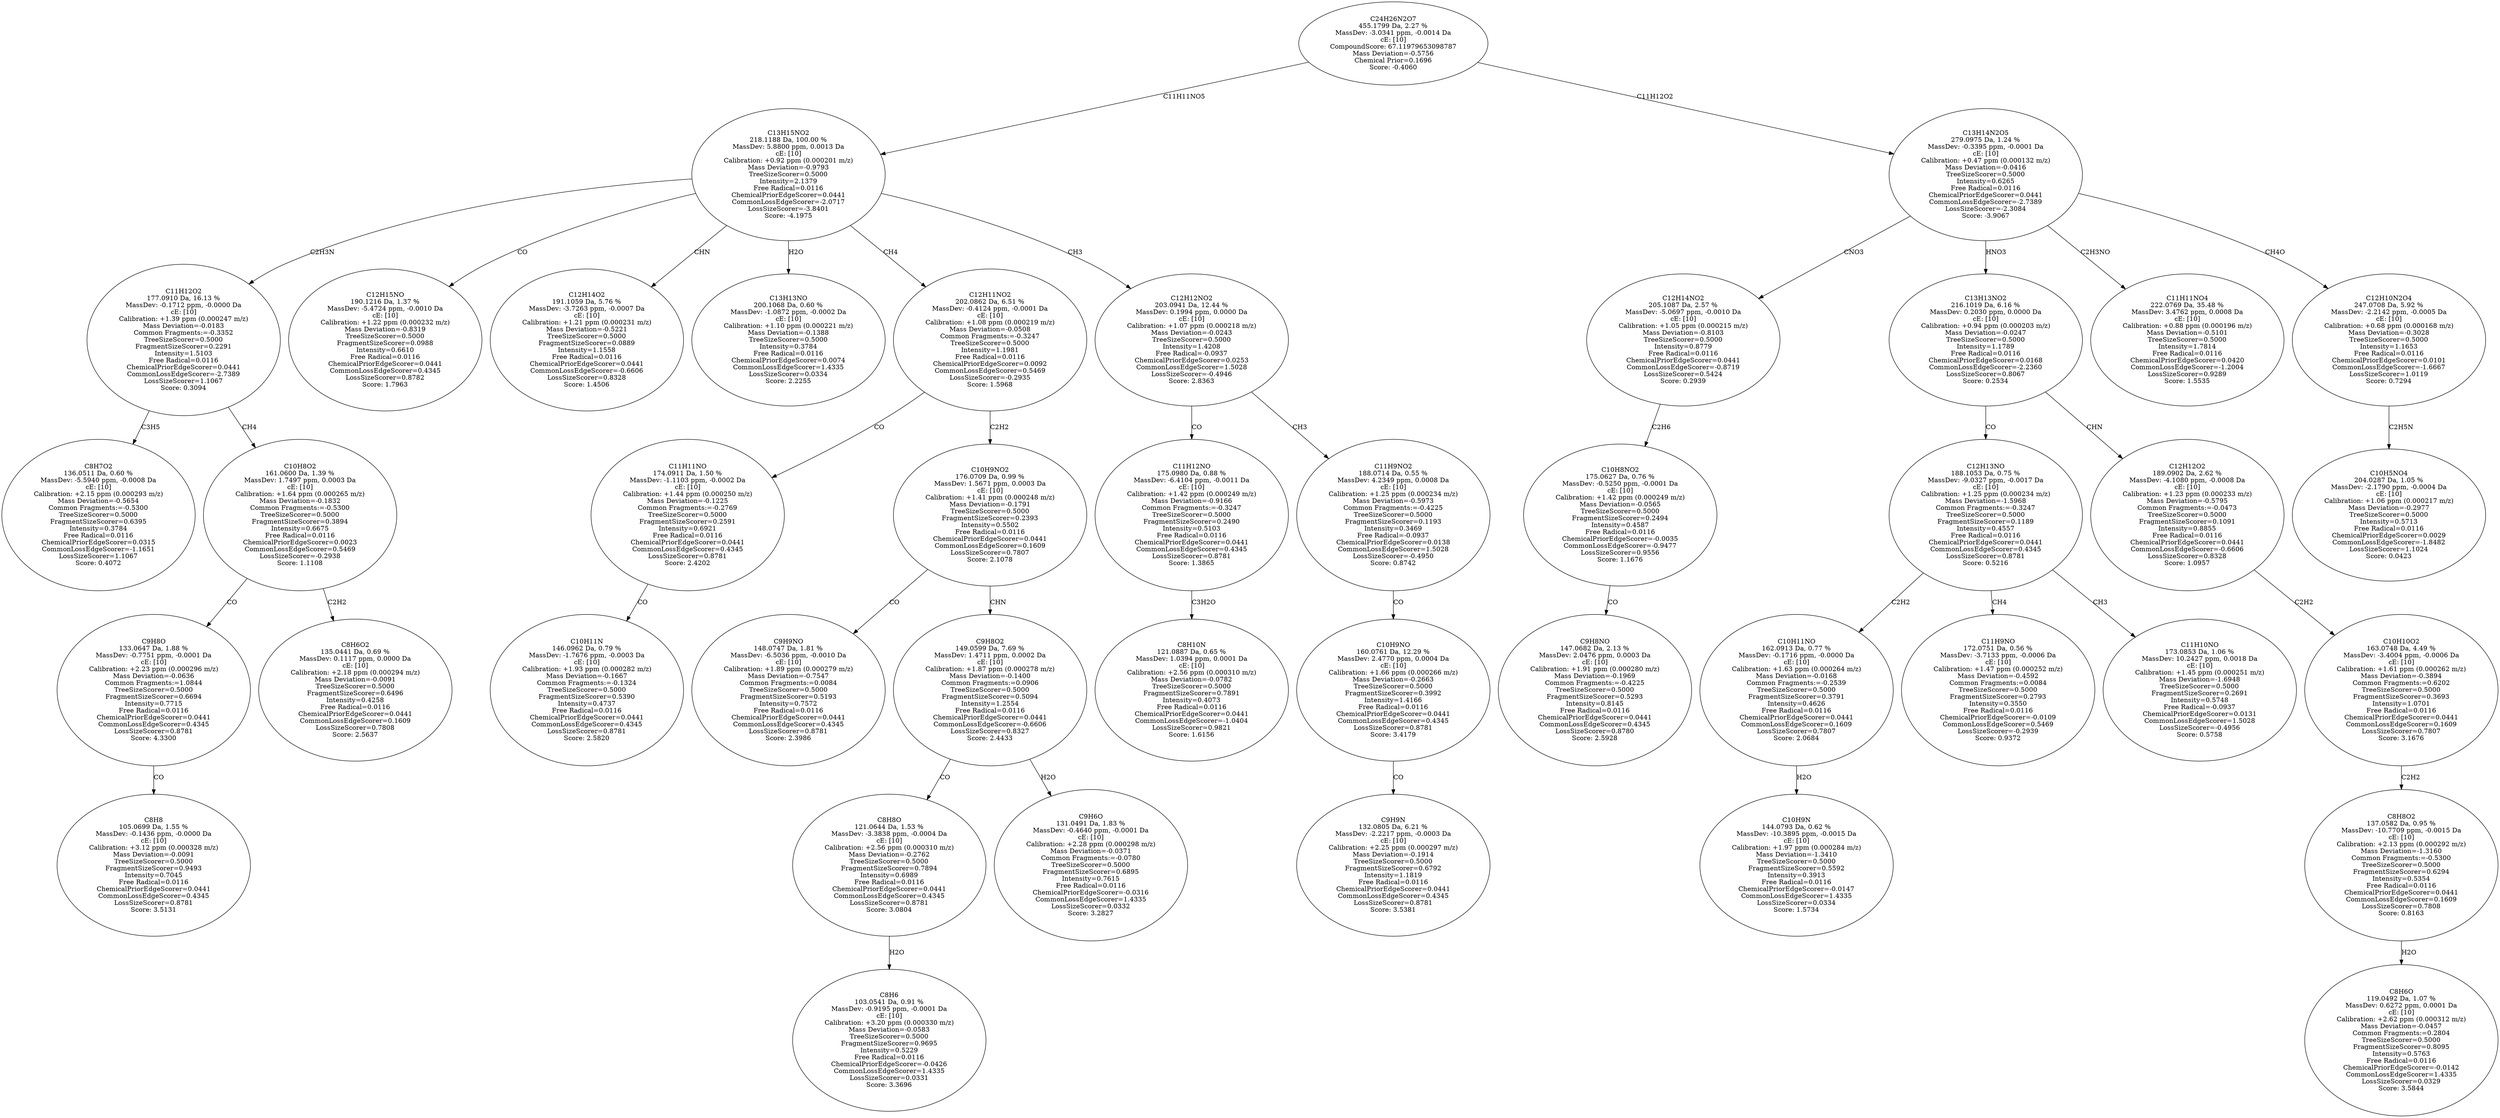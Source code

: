 strict digraph {
v1 [label="C8H7O2\n136.0511 Da, 0.60 %\nMassDev: -5.5940 ppm, -0.0008 Da\ncE: [10]\nCalibration: +2.15 ppm (0.000293 m/z)\nMass Deviation=-0.5654\nCommon Fragments:=-0.5300\nTreeSizeScorer=0.5000\nFragmentSizeScorer=0.6395\nIntensity=0.3784\nFree Radical=0.0116\nChemicalPriorEdgeScorer=0.0315\nCommonLossEdgeScorer=-1.1651\nLossSizeScorer=1.1067\nScore: 0.4072"];
v2 [label="C8H8\n105.0699 Da, 1.55 %\nMassDev: -0.1436 ppm, -0.0000 Da\ncE: [10]\nCalibration: +3.12 ppm (0.000328 m/z)\nMass Deviation=-0.0091\nTreeSizeScorer=0.5000\nFragmentSizeScorer=0.9493\nIntensity=0.7045\nFree Radical=0.0116\nChemicalPriorEdgeScorer=0.0441\nCommonLossEdgeScorer=0.4345\nLossSizeScorer=0.8781\nScore: 3.5131"];
v3 [label="C9H8O\n133.0647 Da, 1.88 %\nMassDev: -0.7751 ppm, -0.0001 Da\ncE: [10]\nCalibration: +2.23 ppm (0.000296 m/z)\nMass Deviation=-0.0636\nCommon Fragments:=1.0844\nTreeSizeScorer=0.5000\nFragmentSizeScorer=0.6694\nIntensity=0.7715\nFree Radical=0.0116\nChemicalPriorEdgeScorer=0.0441\nCommonLossEdgeScorer=0.4345\nLossSizeScorer=0.8781\nScore: 4.3300"];
v4 [label="C8H6O2\n135.0441 Da, 0.69 %\nMassDev: 0.1117 ppm, 0.0000 Da\ncE: [10]\nCalibration: +2.18 ppm (0.000294 m/z)\nMass Deviation=-0.0091\nTreeSizeScorer=0.5000\nFragmentSizeScorer=0.6496\nIntensity=0.4258\nFree Radical=0.0116\nChemicalPriorEdgeScorer=0.0441\nCommonLossEdgeScorer=0.1609\nLossSizeScorer=0.7808\nScore: 2.5637"];
v5 [label="C10H8O2\n161.0600 Da, 1.39 %\nMassDev: 1.7497 ppm, 0.0003 Da\ncE: [10]\nCalibration: +1.64 ppm (0.000265 m/z)\nMass Deviation=-0.1832\nCommon Fragments:=-0.5300\nTreeSizeScorer=0.5000\nFragmentSizeScorer=0.3894\nIntensity=0.6675\nFree Radical=0.0116\nChemicalPriorEdgeScorer=0.0023\nCommonLossEdgeScorer=0.5469\nLossSizeScorer=-0.2938\nScore: 1.1108"];
v6 [label="C11H12O2\n177.0910 Da, 16.13 %\nMassDev: -0.1712 ppm, -0.0000 Da\ncE: [10]\nCalibration: +1.39 ppm (0.000247 m/z)\nMass Deviation=-0.0183\nCommon Fragments:=-0.3352\nTreeSizeScorer=0.5000\nFragmentSizeScorer=0.2291\nIntensity=1.5103\nFree Radical=0.0116\nChemicalPriorEdgeScorer=0.0441\nCommonLossEdgeScorer=-2.7389\nLossSizeScorer=1.1067\nScore: 0.3094"];
v7 [label="C12H15NO\n190.1216 Da, 1.37 %\nMassDev: -5.4724 ppm, -0.0010 Da\ncE: [10]\nCalibration: +1.22 ppm (0.000232 m/z)\nMass Deviation=-0.8319\nTreeSizeScorer=0.5000\nFragmentSizeScorer=0.0988\nIntensity=0.6610\nFree Radical=0.0116\nChemicalPriorEdgeScorer=0.0441\nCommonLossEdgeScorer=0.4345\nLossSizeScorer=0.8782\nScore: 1.7963"];
v8 [label="C12H14O2\n191.1059 Da, 5.76 %\nMassDev: -3.7263 ppm, -0.0007 Da\ncE: [10]\nCalibration: +1.21 ppm (0.000231 m/z)\nMass Deviation=-0.5221\nTreeSizeScorer=0.5000\nFragmentSizeScorer=0.0889\nIntensity=1.1558\nFree Radical=0.0116\nChemicalPriorEdgeScorer=0.0441\nCommonLossEdgeScorer=-0.6606\nLossSizeScorer=0.8328\nScore: 1.4506"];
v9 [label="C13H13NO\n200.1068 Da, 0.60 %\nMassDev: -1.0872 ppm, -0.0002 Da\ncE: [10]\nCalibration: +1.10 ppm (0.000221 m/z)\nMass Deviation=-0.1388\nTreeSizeScorer=0.5000\nIntensity=0.3784\nFree Radical=0.0116\nChemicalPriorEdgeScorer=0.0074\nCommonLossEdgeScorer=1.4335\nLossSizeScorer=0.0334\nScore: 2.2255"];
v10 [label="C10H11N\n146.0962 Da, 0.79 %\nMassDev: -1.7676 ppm, -0.0003 Da\ncE: [10]\nCalibration: +1.93 ppm (0.000282 m/z)\nMass Deviation=-0.1667\nCommon Fragments:=-0.1324\nTreeSizeScorer=0.5000\nFragmentSizeScorer=0.5390\nIntensity=0.4737\nFree Radical=0.0116\nChemicalPriorEdgeScorer=0.0441\nCommonLossEdgeScorer=0.4345\nLossSizeScorer=0.8781\nScore: 2.5820"];
v11 [label="C11H11NO\n174.0911 Da, 1.50 %\nMassDev: -1.1103 ppm, -0.0002 Da\ncE: [10]\nCalibration: +1.44 ppm (0.000250 m/z)\nMass Deviation=-0.1225\nCommon Fragments:=-0.2769\nTreeSizeScorer=0.5000\nFragmentSizeScorer=0.2591\nIntensity=0.6921\nFree Radical=0.0116\nChemicalPriorEdgeScorer=0.0441\nCommonLossEdgeScorer=0.4345\nLossSizeScorer=0.8781\nScore: 2.4202"];
v12 [label="C9H9NO\n148.0747 Da, 1.81 %\nMassDev: -6.5036 ppm, -0.0010 Da\ncE: [10]\nCalibration: +1.89 ppm (0.000279 m/z)\nMass Deviation=-0.7547\nCommon Fragments:=0.0084\nTreeSizeScorer=0.5000\nFragmentSizeScorer=0.5193\nIntensity=0.7572\nFree Radical=0.0116\nChemicalPriorEdgeScorer=0.0441\nCommonLossEdgeScorer=0.4345\nLossSizeScorer=0.8781\nScore: 2.3986"];
v13 [label="C8H6\n103.0541 Da, 0.91 %\nMassDev: -0.9195 ppm, -0.0001 Da\ncE: [10]\nCalibration: +3.20 ppm (0.000330 m/z)\nMass Deviation=-0.0583\nTreeSizeScorer=0.5000\nFragmentSizeScorer=0.9695\nIntensity=0.5229\nFree Radical=0.0116\nChemicalPriorEdgeScorer=-0.0426\nCommonLossEdgeScorer=1.4335\nLossSizeScorer=0.0331\nScore: 3.3696"];
v14 [label="C8H8O\n121.0644 Da, 1.53 %\nMassDev: -3.3838 ppm, -0.0004 Da\ncE: [10]\nCalibration: +2.56 ppm (0.000310 m/z)\nMass Deviation=-0.2762\nTreeSizeScorer=0.5000\nFragmentSizeScorer=0.7894\nIntensity=0.6989\nFree Radical=0.0116\nChemicalPriorEdgeScorer=0.0441\nCommonLossEdgeScorer=0.4345\nLossSizeScorer=0.8781\nScore: 3.0804"];
v15 [label="C9H6O\n131.0491 Da, 1.83 %\nMassDev: -0.4640 ppm, -0.0001 Da\ncE: [10]\nCalibration: +2.28 ppm (0.000298 m/z)\nMass Deviation=-0.0371\nCommon Fragments:=-0.0780\nTreeSizeScorer=0.5000\nFragmentSizeScorer=0.6895\nIntensity=0.7615\nFree Radical=0.0116\nChemicalPriorEdgeScorer=-0.0316\nCommonLossEdgeScorer=1.4335\nLossSizeScorer=0.0332\nScore: 3.2827"];
v16 [label="C9H8O2\n149.0599 Da, 7.69 %\nMassDev: 1.4711 ppm, 0.0002 Da\ncE: [10]\nCalibration: +1.87 ppm (0.000278 m/z)\nMass Deviation=-0.1400\nCommon Fragments:=0.0906\nTreeSizeScorer=0.5000\nFragmentSizeScorer=0.5094\nIntensity=1.2554\nFree Radical=0.0116\nChemicalPriorEdgeScorer=0.0441\nCommonLossEdgeScorer=-0.6606\nLossSizeScorer=0.8327\nScore: 2.4433"];
v17 [label="C10H9NO2\n176.0709 Da, 0.99 %\nMassDev: 1.5671 ppm, 0.0003 Da\ncE: [10]\nCalibration: +1.41 ppm (0.000248 m/z)\nMass Deviation=-0.1791\nTreeSizeScorer=0.5000\nFragmentSizeScorer=0.2393\nIntensity=0.5502\nFree Radical=0.0116\nChemicalPriorEdgeScorer=0.0441\nCommonLossEdgeScorer=0.1609\nLossSizeScorer=0.7807\nScore: 2.1078"];
v18 [label="C12H11NO2\n202.0862 Da, 6.51 %\nMassDev: -0.4124 ppm, -0.0001 Da\ncE: [10]\nCalibration: +1.08 ppm (0.000219 m/z)\nMass Deviation=-0.0508\nCommon Fragments:=-0.3247\nTreeSizeScorer=0.5000\nIntensity=1.1981\nFree Radical=0.0116\nChemicalPriorEdgeScorer=0.0092\nCommonLossEdgeScorer=0.5469\nLossSizeScorer=-0.2935\nScore: 1.5968"];
v19 [label="C8H10N\n121.0887 Da, 0.65 %\nMassDev: 1.0394 ppm, 0.0001 Da\ncE: [10]\nCalibration: +2.56 ppm (0.000310 m/z)\nMass Deviation=-0.0782\nTreeSizeScorer=0.5000\nFragmentSizeScorer=0.7891\nIntensity=0.4073\nFree Radical=0.0116\nChemicalPriorEdgeScorer=0.0441\nCommonLossEdgeScorer=-1.0404\nLossSizeScorer=0.9821\nScore: 1.6156"];
v20 [label="C11H12NO\n175.0980 Da, 0.88 %\nMassDev: -6.4104 ppm, -0.0011 Da\ncE: [10]\nCalibration: +1.42 ppm (0.000249 m/z)\nMass Deviation=-0.9166\nCommon Fragments:=-0.3247\nTreeSizeScorer=0.5000\nFragmentSizeScorer=0.2490\nIntensity=0.5103\nFree Radical=0.0116\nChemicalPriorEdgeScorer=0.0441\nCommonLossEdgeScorer=0.4345\nLossSizeScorer=0.8781\nScore: 1.3865"];
v21 [label="C9H9N\n132.0805 Da, 6.21 %\nMassDev: -2.2217 ppm, -0.0003 Da\ncE: [10]\nCalibration: +2.25 ppm (0.000297 m/z)\nMass Deviation=-0.1914\nTreeSizeScorer=0.5000\nFragmentSizeScorer=0.6792\nIntensity=1.1819\nFree Radical=0.0116\nChemicalPriorEdgeScorer=0.0441\nCommonLossEdgeScorer=0.4345\nLossSizeScorer=0.8781\nScore: 3.5381"];
v22 [label="C10H9NO\n160.0761 Da, 12.29 %\nMassDev: 2.4770 ppm, 0.0004 Da\ncE: [10]\nCalibration: +1.66 ppm (0.000266 m/z)\nMass Deviation=-0.2663\nTreeSizeScorer=0.5000\nFragmentSizeScorer=0.3992\nIntensity=1.4166\nFree Radical=0.0116\nChemicalPriorEdgeScorer=0.0441\nCommonLossEdgeScorer=0.4345\nLossSizeScorer=0.8781\nScore: 3.4179"];
v23 [label="C11H9NO2\n188.0714 Da, 0.55 %\nMassDev: 4.2349 ppm, 0.0008 Da\ncE: [10]\nCalibration: +1.25 ppm (0.000234 m/z)\nMass Deviation=-0.5973\nCommon Fragments:=-0.4225\nTreeSizeScorer=0.5000\nFragmentSizeScorer=0.1193\nIntensity=0.3469\nFree Radical=-0.0937\nChemicalPriorEdgeScorer=0.0138\nCommonLossEdgeScorer=1.5028\nLossSizeScorer=-0.4950\nScore: 0.8742"];
v24 [label="C12H12NO2\n203.0941 Da, 12.44 %\nMassDev: 0.1994 ppm, 0.0000 Da\ncE: [10]\nCalibration: +1.07 ppm (0.000218 m/z)\nMass Deviation=-0.0243\nTreeSizeScorer=0.5000\nIntensity=1.4208\nFree Radical=-0.0937\nChemicalPriorEdgeScorer=0.0253\nCommonLossEdgeScorer=1.5028\nLossSizeScorer=-0.4946\nScore: 2.8363"];
v25 [label="C13H15NO2\n218.1188 Da, 100.00 %\nMassDev: 5.8800 ppm, 0.0013 Da\ncE: [10]\nCalibration: +0.92 ppm (0.000201 m/z)\nMass Deviation=-0.9793\nTreeSizeScorer=0.5000\nIntensity=2.1379\nFree Radical=0.0116\nChemicalPriorEdgeScorer=0.0441\nCommonLossEdgeScorer=-2.0717\nLossSizeScorer=-3.8401\nScore: -4.1975"];
v26 [label="C9H8NO\n147.0682 Da, 2.13 %\nMassDev: 2.0476 ppm, 0.0003 Da\ncE: [10]\nCalibration: +1.91 ppm (0.000280 m/z)\nMass Deviation=-0.1969\nCommon Fragments:=-0.4225\nTreeSizeScorer=0.5000\nFragmentSizeScorer=0.5293\nIntensity=0.8145\nFree Radical=0.0116\nChemicalPriorEdgeScorer=0.0441\nCommonLossEdgeScorer=0.4345\nLossSizeScorer=0.8780\nScore: 2.5928"];
v27 [label="C10H8NO2\n175.0627 Da, 0.76 %\nMassDev: -0.5250 ppm, -0.0001 Da\ncE: [10]\nCalibration: +1.42 ppm (0.000249 m/z)\nMass Deviation=-0.0565\nTreeSizeScorer=0.5000\nFragmentSizeScorer=0.2494\nIntensity=0.4587\nFree Radical=0.0116\nChemicalPriorEdgeScorer=-0.0035\nCommonLossEdgeScorer=-0.9477\nLossSizeScorer=0.9556\nScore: 1.1676"];
v28 [label="C12H14NO2\n205.1087 Da, 2.57 %\nMassDev: -5.0697 ppm, -0.0010 Da\ncE: [10]\nCalibration: +1.05 ppm (0.000215 m/z)\nMass Deviation=-0.8103\nTreeSizeScorer=0.5000\nIntensity=0.8779\nFree Radical=0.0116\nChemicalPriorEdgeScorer=0.0441\nCommonLossEdgeScorer=-0.8719\nLossSizeScorer=0.5424\nScore: 0.2939"];
v29 [label="C10H9N\n144.0793 Da, 0.62 %\nMassDev: -10.3895 ppm, -0.0015 Da\ncE: [10]\nCalibration: +1.97 ppm (0.000284 m/z)\nMass Deviation=-1.3410\nTreeSizeScorer=0.5000\nFragmentSizeScorer=0.5592\nIntensity=0.3913\nFree Radical=0.0116\nChemicalPriorEdgeScorer=-0.0147\nCommonLossEdgeScorer=1.4335\nLossSizeScorer=0.0334\nScore: 1.5734"];
v30 [label="C10H11NO\n162.0913 Da, 0.77 %\nMassDev: -0.1716 ppm, -0.0000 Da\ncE: [10]\nCalibration: +1.63 ppm (0.000264 m/z)\nMass Deviation=-0.0168\nCommon Fragments:=-0.2539\nTreeSizeScorer=0.5000\nFragmentSizeScorer=0.3791\nIntensity=0.4626\nFree Radical=0.0116\nChemicalPriorEdgeScorer=0.0441\nCommonLossEdgeScorer=0.1609\nLossSizeScorer=0.7807\nScore: 2.0684"];
v31 [label="C11H9NO\n172.0751 Da, 0.56 %\nMassDev: -3.7133 ppm, -0.0006 Da\ncE: [10]\nCalibration: +1.47 ppm (0.000252 m/z)\nMass Deviation=-0.4592\nCommon Fragments:=0.0084\nTreeSizeScorer=0.5000\nFragmentSizeScorer=0.2793\nIntensity=0.3550\nFree Radical=0.0116\nChemicalPriorEdgeScorer=-0.0109\nCommonLossEdgeScorer=0.5469\nLossSizeScorer=-0.2939\nScore: 0.9372"];
v32 [label="C11H10NO\n173.0853 Da, 1.06 %\nMassDev: 10.2427 ppm, 0.0018 Da\ncE: [10]\nCalibration: +1.45 ppm (0.000251 m/z)\nMass Deviation=-1.6948\nTreeSizeScorer=0.5000\nFragmentSizeScorer=0.2691\nIntensity=0.5748\nFree Radical=-0.0937\nChemicalPriorEdgeScorer=0.0131\nCommonLossEdgeScorer=1.5028\nLossSizeScorer=-0.4956\nScore: 0.5758"];
v33 [label="C12H13NO\n188.1053 Da, 0.75 %\nMassDev: -9.0327 ppm, -0.0017 Da\ncE: [10]\nCalibration: +1.25 ppm (0.000234 m/z)\nMass Deviation=-1.5968\nCommon Fragments:=-0.3247\nTreeSizeScorer=0.5000\nFragmentSizeScorer=0.1189\nIntensity=0.4557\nFree Radical=0.0116\nChemicalPriorEdgeScorer=0.0441\nCommonLossEdgeScorer=0.4345\nLossSizeScorer=0.8781\nScore: 0.5216"];
v34 [label="C8H6O\n119.0492 Da, 1.07 %\nMassDev: 0.6272 ppm, 0.0001 Da\ncE: [10]\nCalibration: +2.62 ppm (0.000312 m/z)\nMass Deviation=-0.0457\nCommon Fragments:=0.2804\nTreeSizeScorer=0.5000\nFragmentSizeScorer=0.8095\nIntensity=0.5763\nFree Radical=0.0116\nChemicalPriorEdgeScorer=-0.0142\nCommonLossEdgeScorer=1.4335\nLossSizeScorer=0.0329\nScore: 3.5844"];
v35 [label="C8H8O2\n137.0582 Da, 0.95 %\nMassDev: -10.7709 ppm, -0.0015 Da\ncE: [10]\nCalibration: +2.13 ppm (0.000292 m/z)\nMass Deviation=-1.3160\nCommon Fragments:=-0.5300\nTreeSizeScorer=0.5000\nFragmentSizeScorer=0.6294\nIntensity=0.5354\nFree Radical=0.0116\nChemicalPriorEdgeScorer=0.0441\nCommonLossEdgeScorer=0.1609\nLossSizeScorer=0.7808\nScore: 0.8163"];
v36 [label="C10H10O2\n163.0748 Da, 4.49 %\nMassDev: -3.4004 ppm, -0.0006 Da\ncE: [10]\nCalibration: +1.61 ppm (0.000262 m/z)\nMass Deviation=-0.3894\nCommon Fragments:=0.6202\nTreeSizeScorer=0.5000\nFragmentSizeScorer=0.3693\nIntensity=1.0701\nFree Radical=0.0116\nChemicalPriorEdgeScorer=0.0441\nCommonLossEdgeScorer=0.1609\nLossSizeScorer=0.7807\nScore: 3.1676"];
v37 [label="C12H12O2\n189.0902 Da, 2.62 %\nMassDev: -4.1080 ppm, -0.0008 Da\ncE: [10]\nCalibration: +1.23 ppm (0.000233 m/z)\nMass Deviation=-0.5795\nCommon Fragments:=-0.0473\nTreeSizeScorer=0.5000\nFragmentSizeScorer=0.1091\nIntensity=0.8855\nFree Radical=0.0116\nChemicalPriorEdgeScorer=0.0441\nCommonLossEdgeScorer=-0.6606\nLossSizeScorer=0.8328\nScore: 1.0957"];
v38 [label="C13H13NO2\n216.1019 Da, 6.16 %\nMassDev: 0.2030 ppm, 0.0000 Da\ncE: [10]\nCalibration: +0.94 ppm (0.000203 m/z)\nMass Deviation=-0.0247\nTreeSizeScorer=0.5000\nIntensity=1.1789\nFree Radical=0.0116\nChemicalPriorEdgeScorer=0.0168\nCommonLossEdgeScorer=-2.2360\nLossSizeScorer=0.8067\nScore: 0.2534"];
v39 [label="C11H11NO4\n222.0769 Da, 35.48 %\nMassDev: 3.4762 ppm, 0.0008 Da\ncE: [10]\nCalibration: +0.88 ppm (0.000196 m/z)\nMass Deviation=-0.5101\nTreeSizeScorer=0.5000\nIntensity=1.7814\nFree Radical=0.0116\nChemicalPriorEdgeScorer=0.0420\nCommonLossEdgeScorer=-1.2004\nLossSizeScorer=0.9289\nScore: 1.5535"];
v40 [label="C10H5NO4\n204.0287 Da, 1.05 %\nMassDev: -2.1790 ppm, -0.0004 Da\ncE: [10]\nCalibration: +1.06 ppm (0.000217 m/z)\nMass Deviation=-0.2977\nTreeSizeScorer=0.5000\nIntensity=0.5713\nFree Radical=0.0116\nChemicalPriorEdgeScorer=0.0029\nCommonLossEdgeScorer=-1.8482\nLossSizeScorer=1.1024\nScore: 0.0423"];
v41 [label="C12H10N2O4\n247.0708 Da, 5.92 %\nMassDev: -2.2142 ppm, -0.0005 Da\ncE: [10]\nCalibration: +0.68 ppm (0.000168 m/z)\nMass Deviation=-0.3028\nTreeSizeScorer=0.5000\nIntensity=1.1653\nFree Radical=0.0116\nChemicalPriorEdgeScorer=0.0101\nCommonLossEdgeScorer=-1.6667\nLossSizeScorer=1.0119\nScore: 0.7294"];
v42 [label="C13H14N2O5\n279.0975 Da, 1.24 %\nMassDev: -0.3395 ppm, -0.0001 Da\ncE: [10]\nCalibration: +0.47 ppm (0.000132 m/z)\nMass Deviation=-0.0416\nTreeSizeScorer=0.5000\nIntensity=0.6265\nFree Radical=0.0116\nChemicalPriorEdgeScorer=0.0441\nCommonLossEdgeScorer=-2.7389\nLossSizeScorer=-2.3084\nScore: -3.9067"];
v43 [label="C24H26N2O7\n455.1799 Da, 2.27 %\nMassDev: -3.0341 ppm, -0.0014 Da\ncE: [10]\nCompoundScore: 67.11979653098787\nMass Deviation=-0.5756\nChemical Prior=0.1696\nScore: -0.4060"];
v6 -> v1 [label="C3H5"];
v3 -> v2 [label="CO"];
v5 -> v3 [label="CO"];
v5 -> v4 [label="C2H2"];
v6 -> v5 [label="CH4"];
v25 -> v6 [label="C2H3N"];
v25 -> v7 [label="CO"];
v25 -> v8 [label="CHN"];
v25 -> v9 [label="H2O"];
v11 -> v10 [label="CO"];
v18 -> v11 [label="CO"];
v17 -> v12 [label="CO"];
v14 -> v13 [label="H2O"];
v16 -> v14 [label="CO"];
v16 -> v15 [label="H2O"];
v17 -> v16 [label="CHN"];
v18 -> v17 [label="C2H2"];
v25 -> v18 [label="CH4"];
v20 -> v19 [label="C3H2O"];
v24 -> v20 [label="CO"];
v22 -> v21 [label="CO"];
v23 -> v22 [label="CO"];
v24 -> v23 [label="CH3"];
v25 -> v24 [label="CH3"];
v43 -> v25 [label="C11H11NO5"];
v27 -> v26 [label="CO"];
v28 -> v27 [label="C2H6"];
v42 -> v28 [label="CNO3"];
v30 -> v29 [label="H2O"];
v33 -> v30 [label="C2H2"];
v33 -> v31 [label="CH4"];
v33 -> v32 [label="CH3"];
v38 -> v33 [label="CO"];
v35 -> v34 [label="H2O"];
v36 -> v35 [label="C2H2"];
v37 -> v36 [label="C2H2"];
v38 -> v37 [label="CHN"];
v42 -> v38 [label="HNO3"];
v42 -> v39 [label="C2H3NO"];
v41 -> v40 [label="C2H5N"];
v42 -> v41 [label="CH4O"];
v43 -> v42 [label="C11H12O2"];
}